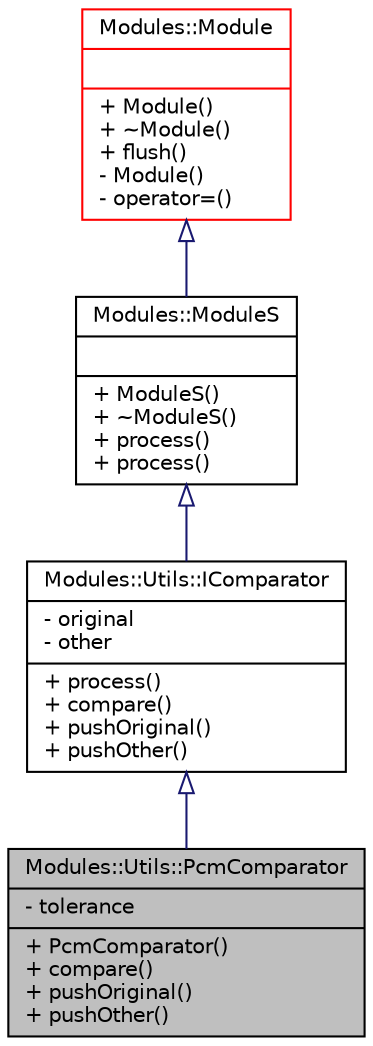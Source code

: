 digraph "Modules::Utils::PcmComparator"
{
 // INTERACTIVE_SVG=YES
  edge [fontname="Helvetica",fontsize="10",labelfontname="Helvetica",labelfontsize="10"];
  node [fontname="Helvetica",fontsize="10",shape=record];
  Node1 [label="{Modules::Utils::PcmComparator\n|- tolerance\l|+ PcmComparator()\l+ compare()\l+ pushOriginal()\l+ pushOther()\l}",height=0.2,width=0.4,color="black", fillcolor="grey75", style="filled", fontcolor="black"];
  Node2 -> Node1 [dir="back",color="midnightblue",fontsize="10",style="solid",arrowtail="onormal",fontname="Helvetica"];
  Node2 [label="{Modules::Utils::IComparator\n|- original\l- other\l|+ process()\l+ compare()\l+ pushOriginal()\l+ pushOther()\l}",height=0.2,width=0.4,color="black", fillcolor="white", style="filled",URL="$class_modules_1_1_utils_1_1_i_comparator.html"];
  Node3 -> Node2 [dir="back",color="midnightblue",fontsize="10",style="solid",arrowtail="onormal",fontname="Helvetica"];
  Node3 [label="{Modules::ModuleS\n||+ ModuleS()\l+ ~ModuleS()\l+ process()\l+ process()\l}",height=0.2,width=0.4,color="black", fillcolor="white", style="filled",URL="$class_modules_1_1_module_s.html"];
  Node4 -> Node3 [dir="back",color="midnightblue",fontsize="10",style="solid",arrowtail="onormal",fontname="Helvetica"];
  Node4 [label="{Modules::Module\n||+ Module()\l+ ~Module()\l+ flush()\l- Module()\l- operator=()\l}",height=0.2,width=0.4,color="red", fillcolor="white", style="filled",URL="$class_modules_1_1_module.html"];
}
